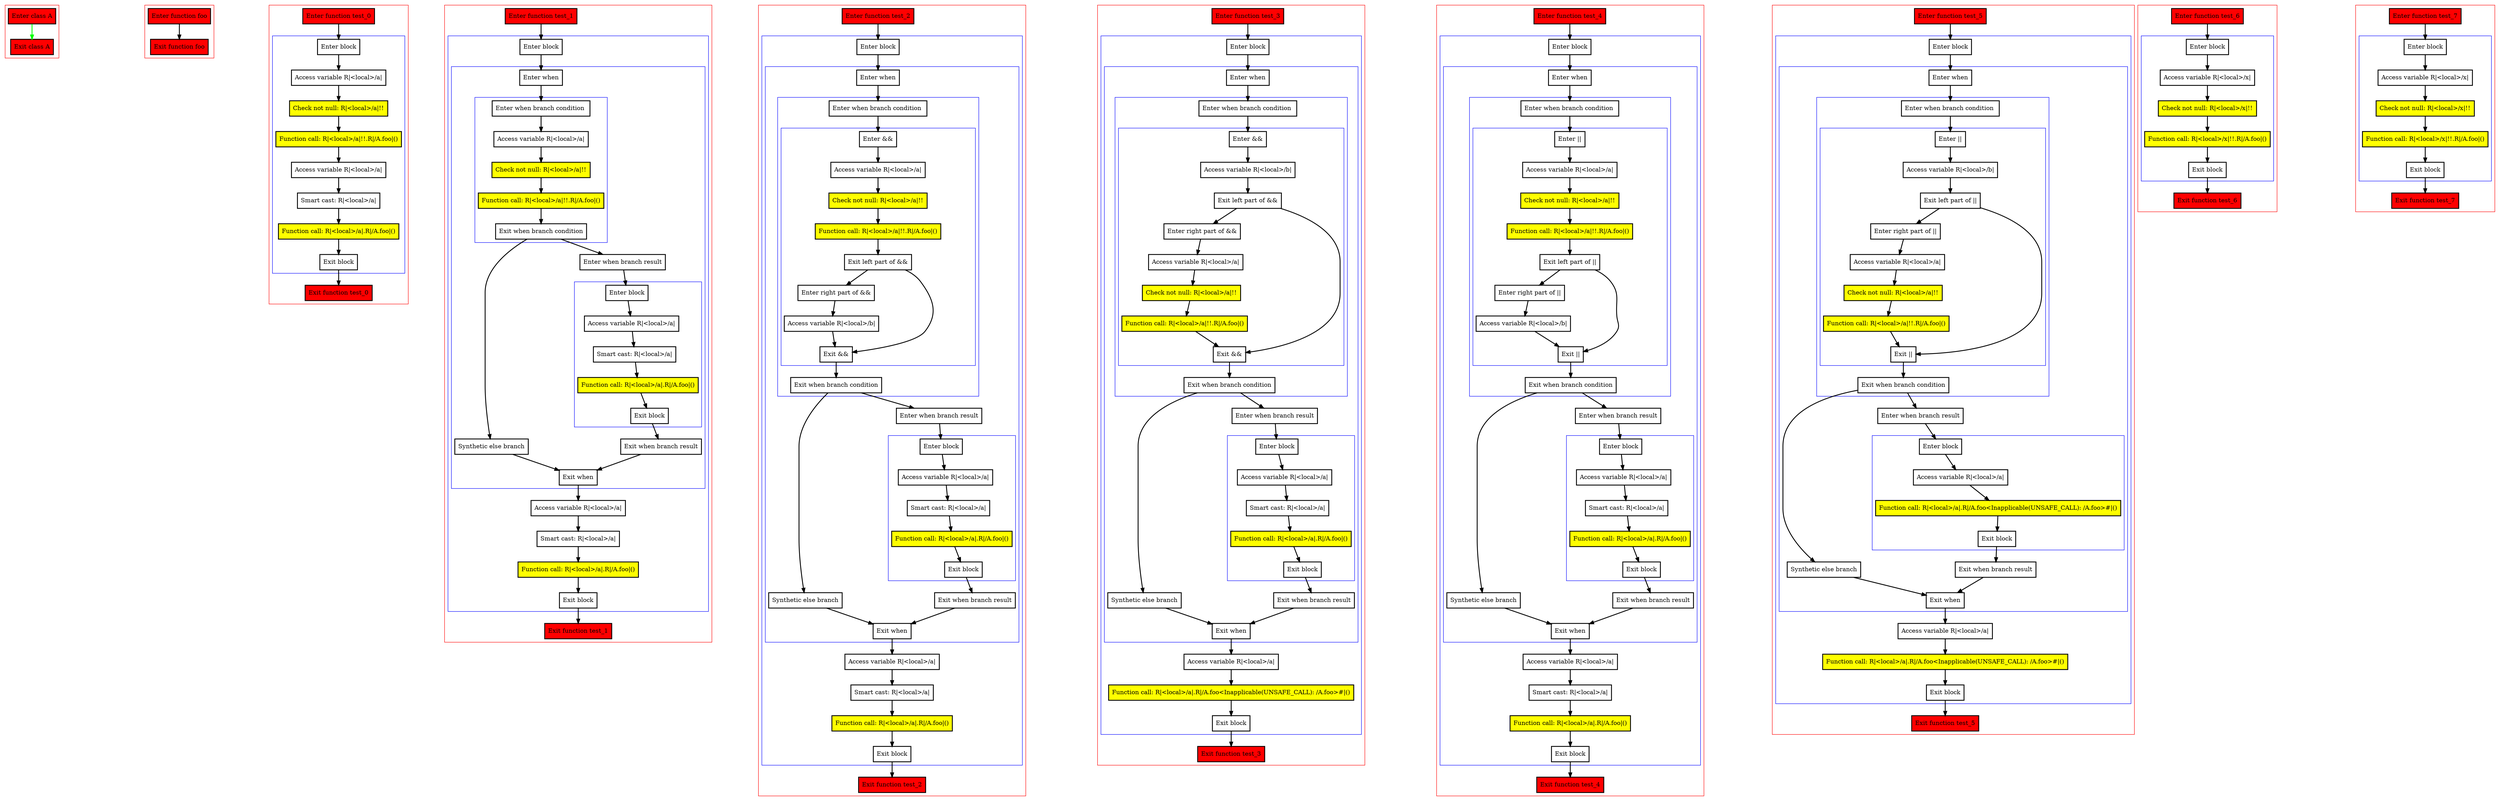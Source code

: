 digraph bangbang_kt {
    graph [nodesep=3]
    node [shape=box penwidth=2]
    edge [penwidth=2]

    subgraph cluster_0 {
        color=red
        0 [label="Enter class A" style="filled" fillcolor=red];
        1 [label="Exit class A" style="filled" fillcolor=red];
    }
    0 -> {1} [color=green];

    subgraph cluster_1 {
        color=red
        2 [label="Enter function foo" style="filled" fillcolor=red];
        3 [label="Exit function foo" style="filled" fillcolor=red];
    }
    2 -> {3};

    subgraph cluster_2 {
        color=red
        4 [label="Enter function test_0" style="filled" fillcolor=red];
        subgraph cluster_3 {
            color=blue
            5 [label="Enter block"];
            6 [label="Access variable R|<local>/a|"];
            7 [label="Check not null: R|<local>/a|!!" style="filled" fillcolor=yellow];
            8 [label="Function call: R|<local>/a|!!.R|/A.foo|()" style="filled" fillcolor=yellow];
            9 [label="Access variable R|<local>/a|"];
            10 [label="Smart cast: R|<local>/a|"];
            11 [label="Function call: R|<local>/a|.R|/A.foo|()" style="filled" fillcolor=yellow];
            12 [label="Exit block"];
        }
        13 [label="Exit function test_0" style="filled" fillcolor=red];
    }
    4 -> {5};
    5 -> {6};
    6 -> {7};
    7 -> {8};
    8 -> {9};
    9 -> {10};
    10 -> {11};
    11 -> {12};
    12 -> {13};

    subgraph cluster_4 {
        color=red
        14 [label="Enter function test_1" style="filled" fillcolor=red];
        subgraph cluster_5 {
            color=blue
            15 [label="Enter block"];
            subgraph cluster_6 {
                color=blue
                16 [label="Enter when"];
                subgraph cluster_7 {
                    color=blue
                    17 [label="Enter when branch condition "];
                    18 [label="Access variable R|<local>/a|"];
                    19 [label="Check not null: R|<local>/a|!!" style="filled" fillcolor=yellow];
                    20 [label="Function call: R|<local>/a|!!.R|/A.foo|()" style="filled" fillcolor=yellow];
                    21 [label="Exit when branch condition"];
                }
                22 [label="Synthetic else branch"];
                23 [label="Enter when branch result"];
                subgraph cluster_8 {
                    color=blue
                    24 [label="Enter block"];
                    25 [label="Access variable R|<local>/a|"];
                    26 [label="Smart cast: R|<local>/a|"];
                    27 [label="Function call: R|<local>/a|.R|/A.foo|()" style="filled" fillcolor=yellow];
                    28 [label="Exit block"];
                }
                29 [label="Exit when branch result"];
                30 [label="Exit when"];
            }
            31 [label="Access variable R|<local>/a|"];
            32 [label="Smart cast: R|<local>/a|"];
            33 [label="Function call: R|<local>/a|.R|/A.foo|()" style="filled" fillcolor=yellow];
            34 [label="Exit block"];
        }
        35 [label="Exit function test_1" style="filled" fillcolor=red];
    }
    14 -> {15};
    15 -> {16};
    16 -> {17};
    17 -> {18};
    18 -> {19};
    19 -> {20};
    20 -> {21};
    21 -> {22 23};
    22 -> {30};
    23 -> {24};
    24 -> {25};
    25 -> {26};
    26 -> {27};
    27 -> {28};
    28 -> {29};
    29 -> {30};
    30 -> {31};
    31 -> {32};
    32 -> {33};
    33 -> {34};
    34 -> {35};

    subgraph cluster_9 {
        color=red
        36 [label="Enter function test_2" style="filled" fillcolor=red];
        subgraph cluster_10 {
            color=blue
            37 [label="Enter block"];
            subgraph cluster_11 {
                color=blue
                38 [label="Enter when"];
                subgraph cluster_12 {
                    color=blue
                    39 [label="Enter when branch condition "];
                    subgraph cluster_13 {
                        color=blue
                        40 [label="Enter &&"];
                        41 [label="Access variable R|<local>/a|"];
                        42 [label="Check not null: R|<local>/a|!!" style="filled" fillcolor=yellow];
                        43 [label="Function call: R|<local>/a|!!.R|/A.foo|()" style="filled" fillcolor=yellow];
                        44 [label="Exit left part of &&"];
                        45 [label="Enter right part of &&"];
                        46 [label="Access variable R|<local>/b|"];
                        47 [label="Exit &&"];
                    }
                    48 [label="Exit when branch condition"];
                }
                49 [label="Synthetic else branch"];
                50 [label="Enter when branch result"];
                subgraph cluster_14 {
                    color=blue
                    51 [label="Enter block"];
                    52 [label="Access variable R|<local>/a|"];
                    53 [label="Smart cast: R|<local>/a|"];
                    54 [label="Function call: R|<local>/a|.R|/A.foo|()" style="filled" fillcolor=yellow];
                    55 [label="Exit block"];
                }
                56 [label="Exit when branch result"];
                57 [label="Exit when"];
            }
            58 [label="Access variable R|<local>/a|"];
            59 [label="Smart cast: R|<local>/a|"];
            60 [label="Function call: R|<local>/a|.R|/A.foo|()" style="filled" fillcolor=yellow];
            61 [label="Exit block"];
        }
        62 [label="Exit function test_2" style="filled" fillcolor=red];
    }
    36 -> {37};
    37 -> {38};
    38 -> {39};
    39 -> {40};
    40 -> {41};
    41 -> {42};
    42 -> {43};
    43 -> {44};
    44 -> {45 47};
    45 -> {46};
    46 -> {47};
    47 -> {48};
    48 -> {49 50};
    49 -> {57};
    50 -> {51};
    51 -> {52};
    52 -> {53};
    53 -> {54};
    54 -> {55};
    55 -> {56};
    56 -> {57};
    57 -> {58};
    58 -> {59};
    59 -> {60};
    60 -> {61};
    61 -> {62};

    subgraph cluster_15 {
        color=red
        63 [label="Enter function test_3" style="filled" fillcolor=red];
        subgraph cluster_16 {
            color=blue
            64 [label="Enter block"];
            subgraph cluster_17 {
                color=blue
                65 [label="Enter when"];
                subgraph cluster_18 {
                    color=blue
                    66 [label="Enter when branch condition "];
                    subgraph cluster_19 {
                        color=blue
                        67 [label="Enter &&"];
                        68 [label="Access variable R|<local>/b|"];
                        69 [label="Exit left part of &&"];
                        70 [label="Enter right part of &&"];
                        71 [label="Access variable R|<local>/a|"];
                        72 [label="Check not null: R|<local>/a|!!" style="filled" fillcolor=yellow];
                        73 [label="Function call: R|<local>/a|!!.R|/A.foo|()" style="filled" fillcolor=yellow];
                        74 [label="Exit &&"];
                    }
                    75 [label="Exit when branch condition"];
                }
                76 [label="Synthetic else branch"];
                77 [label="Enter when branch result"];
                subgraph cluster_20 {
                    color=blue
                    78 [label="Enter block"];
                    79 [label="Access variable R|<local>/a|"];
                    80 [label="Smart cast: R|<local>/a|"];
                    81 [label="Function call: R|<local>/a|.R|/A.foo|()" style="filled" fillcolor=yellow];
                    82 [label="Exit block"];
                }
                83 [label="Exit when branch result"];
                84 [label="Exit when"];
            }
            85 [label="Access variable R|<local>/a|"];
            86 [label="Function call: R|<local>/a|.R|/A.foo<Inapplicable(UNSAFE_CALL): /A.foo>#|()" style="filled" fillcolor=yellow];
            87 [label="Exit block"];
        }
        88 [label="Exit function test_3" style="filled" fillcolor=red];
    }
    63 -> {64};
    64 -> {65};
    65 -> {66};
    66 -> {67};
    67 -> {68};
    68 -> {69};
    69 -> {70 74};
    70 -> {71};
    71 -> {72};
    72 -> {73};
    73 -> {74};
    74 -> {75};
    75 -> {76 77};
    76 -> {84};
    77 -> {78};
    78 -> {79};
    79 -> {80};
    80 -> {81};
    81 -> {82};
    82 -> {83};
    83 -> {84};
    84 -> {85};
    85 -> {86};
    86 -> {87};
    87 -> {88};

    subgraph cluster_21 {
        color=red
        89 [label="Enter function test_4" style="filled" fillcolor=red];
        subgraph cluster_22 {
            color=blue
            90 [label="Enter block"];
            subgraph cluster_23 {
                color=blue
                91 [label="Enter when"];
                subgraph cluster_24 {
                    color=blue
                    92 [label="Enter when branch condition "];
                    subgraph cluster_25 {
                        color=blue
                        93 [label="Enter ||"];
                        94 [label="Access variable R|<local>/a|"];
                        95 [label="Check not null: R|<local>/a|!!" style="filled" fillcolor=yellow];
                        96 [label="Function call: R|<local>/a|!!.R|/A.foo|()" style="filled" fillcolor=yellow];
                        97 [label="Exit left part of ||"];
                        98 [label="Enter right part of ||"];
                        99 [label="Access variable R|<local>/b|"];
                        100 [label="Exit ||"];
                    }
                    101 [label="Exit when branch condition"];
                }
                102 [label="Synthetic else branch"];
                103 [label="Enter when branch result"];
                subgraph cluster_26 {
                    color=blue
                    104 [label="Enter block"];
                    105 [label="Access variable R|<local>/a|"];
                    106 [label="Smart cast: R|<local>/a|"];
                    107 [label="Function call: R|<local>/a|.R|/A.foo|()" style="filled" fillcolor=yellow];
                    108 [label="Exit block"];
                }
                109 [label="Exit when branch result"];
                110 [label="Exit when"];
            }
            111 [label="Access variable R|<local>/a|"];
            112 [label="Smart cast: R|<local>/a|"];
            113 [label="Function call: R|<local>/a|.R|/A.foo|()" style="filled" fillcolor=yellow];
            114 [label="Exit block"];
        }
        115 [label="Exit function test_4" style="filled" fillcolor=red];
    }
    89 -> {90};
    90 -> {91};
    91 -> {92};
    92 -> {93};
    93 -> {94};
    94 -> {95};
    95 -> {96};
    96 -> {97};
    97 -> {98 100};
    98 -> {99};
    99 -> {100};
    100 -> {101};
    101 -> {102 103};
    102 -> {110};
    103 -> {104};
    104 -> {105};
    105 -> {106};
    106 -> {107};
    107 -> {108};
    108 -> {109};
    109 -> {110};
    110 -> {111};
    111 -> {112};
    112 -> {113};
    113 -> {114};
    114 -> {115};

    subgraph cluster_27 {
        color=red
        116 [label="Enter function test_5" style="filled" fillcolor=red];
        subgraph cluster_28 {
            color=blue
            117 [label="Enter block"];
            subgraph cluster_29 {
                color=blue
                118 [label="Enter when"];
                subgraph cluster_30 {
                    color=blue
                    119 [label="Enter when branch condition "];
                    subgraph cluster_31 {
                        color=blue
                        120 [label="Enter ||"];
                        121 [label="Access variable R|<local>/b|"];
                        122 [label="Exit left part of ||"];
                        123 [label="Enter right part of ||"];
                        124 [label="Access variable R|<local>/a|"];
                        125 [label="Check not null: R|<local>/a|!!" style="filled" fillcolor=yellow];
                        126 [label="Function call: R|<local>/a|!!.R|/A.foo|()" style="filled" fillcolor=yellow];
                        127 [label="Exit ||"];
                    }
                    128 [label="Exit when branch condition"];
                }
                129 [label="Synthetic else branch"];
                130 [label="Enter when branch result"];
                subgraph cluster_32 {
                    color=blue
                    131 [label="Enter block"];
                    132 [label="Access variable R|<local>/a|"];
                    133 [label="Function call: R|<local>/a|.R|/A.foo<Inapplicable(UNSAFE_CALL): /A.foo>#|()" style="filled" fillcolor=yellow];
                    134 [label="Exit block"];
                }
                135 [label="Exit when branch result"];
                136 [label="Exit when"];
            }
            137 [label="Access variable R|<local>/a|"];
            138 [label="Function call: R|<local>/a|.R|/A.foo<Inapplicable(UNSAFE_CALL): /A.foo>#|()" style="filled" fillcolor=yellow];
            139 [label="Exit block"];
        }
        140 [label="Exit function test_5" style="filled" fillcolor=red];
    }
    116 -> {117};
    117 -> {118};
    118 -> {119};
    119 -> {120};
    120 -> {121};
    121 -> {122};
    122 -> {123 127};
    123 -> {124};
    124 -> {125};
    125 -> {126};
    126 -> {127};
    127 -> {128};
    128 -> {129 130};
    129 -> {136};
    130 -> {131};
    131 -> {132};
    132 -> {133};
    133 -> {134};
    134 -> {135};
    135 -> {136};
    136 -> {137};
    137 -> {138};
    138 -> {139};
    139 -> {140};

    subgraph cluster_33 {
        color=red
        141 [label="Enter function test_6" style="filled" fillcolor=red];
        subgraph cluster_34 {
            color=blue
            142 [label="Enter block"];
            143 [label="Access variable R|<local>/x|"];
            144 [label="Check not null: R|<local>/x|!!" style="filled" fillcolor=yellow];
            145 [label="Function call: R|<local>/x|!!.R|/A.foo|()" style="filled" fillcolor=yellow];
            146 [label="Exit block"];
        }
        147 [label="Exit function test_6" style="filled" fillcolor=red];
    }
    141 -> {142};
    142 -> {143};
    143 -> {144};
    144 -> {145};
    145 -> {146};
    146 -> {147};

    subgraph cluster_35 {
        color=red
        148 [label="Enter function test_7" style="filled" fillcolor=red];
        subgraph cluster_36 {
            color=blue
            149 [label="Enter block"];
            150 [label="Access variable R|<local>/x|"];
            151 [label="Check not null: R|<local>/x|!!" style="filled" fillcolor=yellow];
            152 [label="Function call: R|<local>/x|!!.R|/A.foo|()" style="filled" fillcolor=yellow];
            153 [label="Exit block"];
        }
        154 [label="Exit function test_7" style="filled" fillcolor=red];
    }
    148 -> {149};
    149 -> {150};
    150 -> {151};
    151 -> {152};
    152 -> {153};
    153 -> {154};

}
